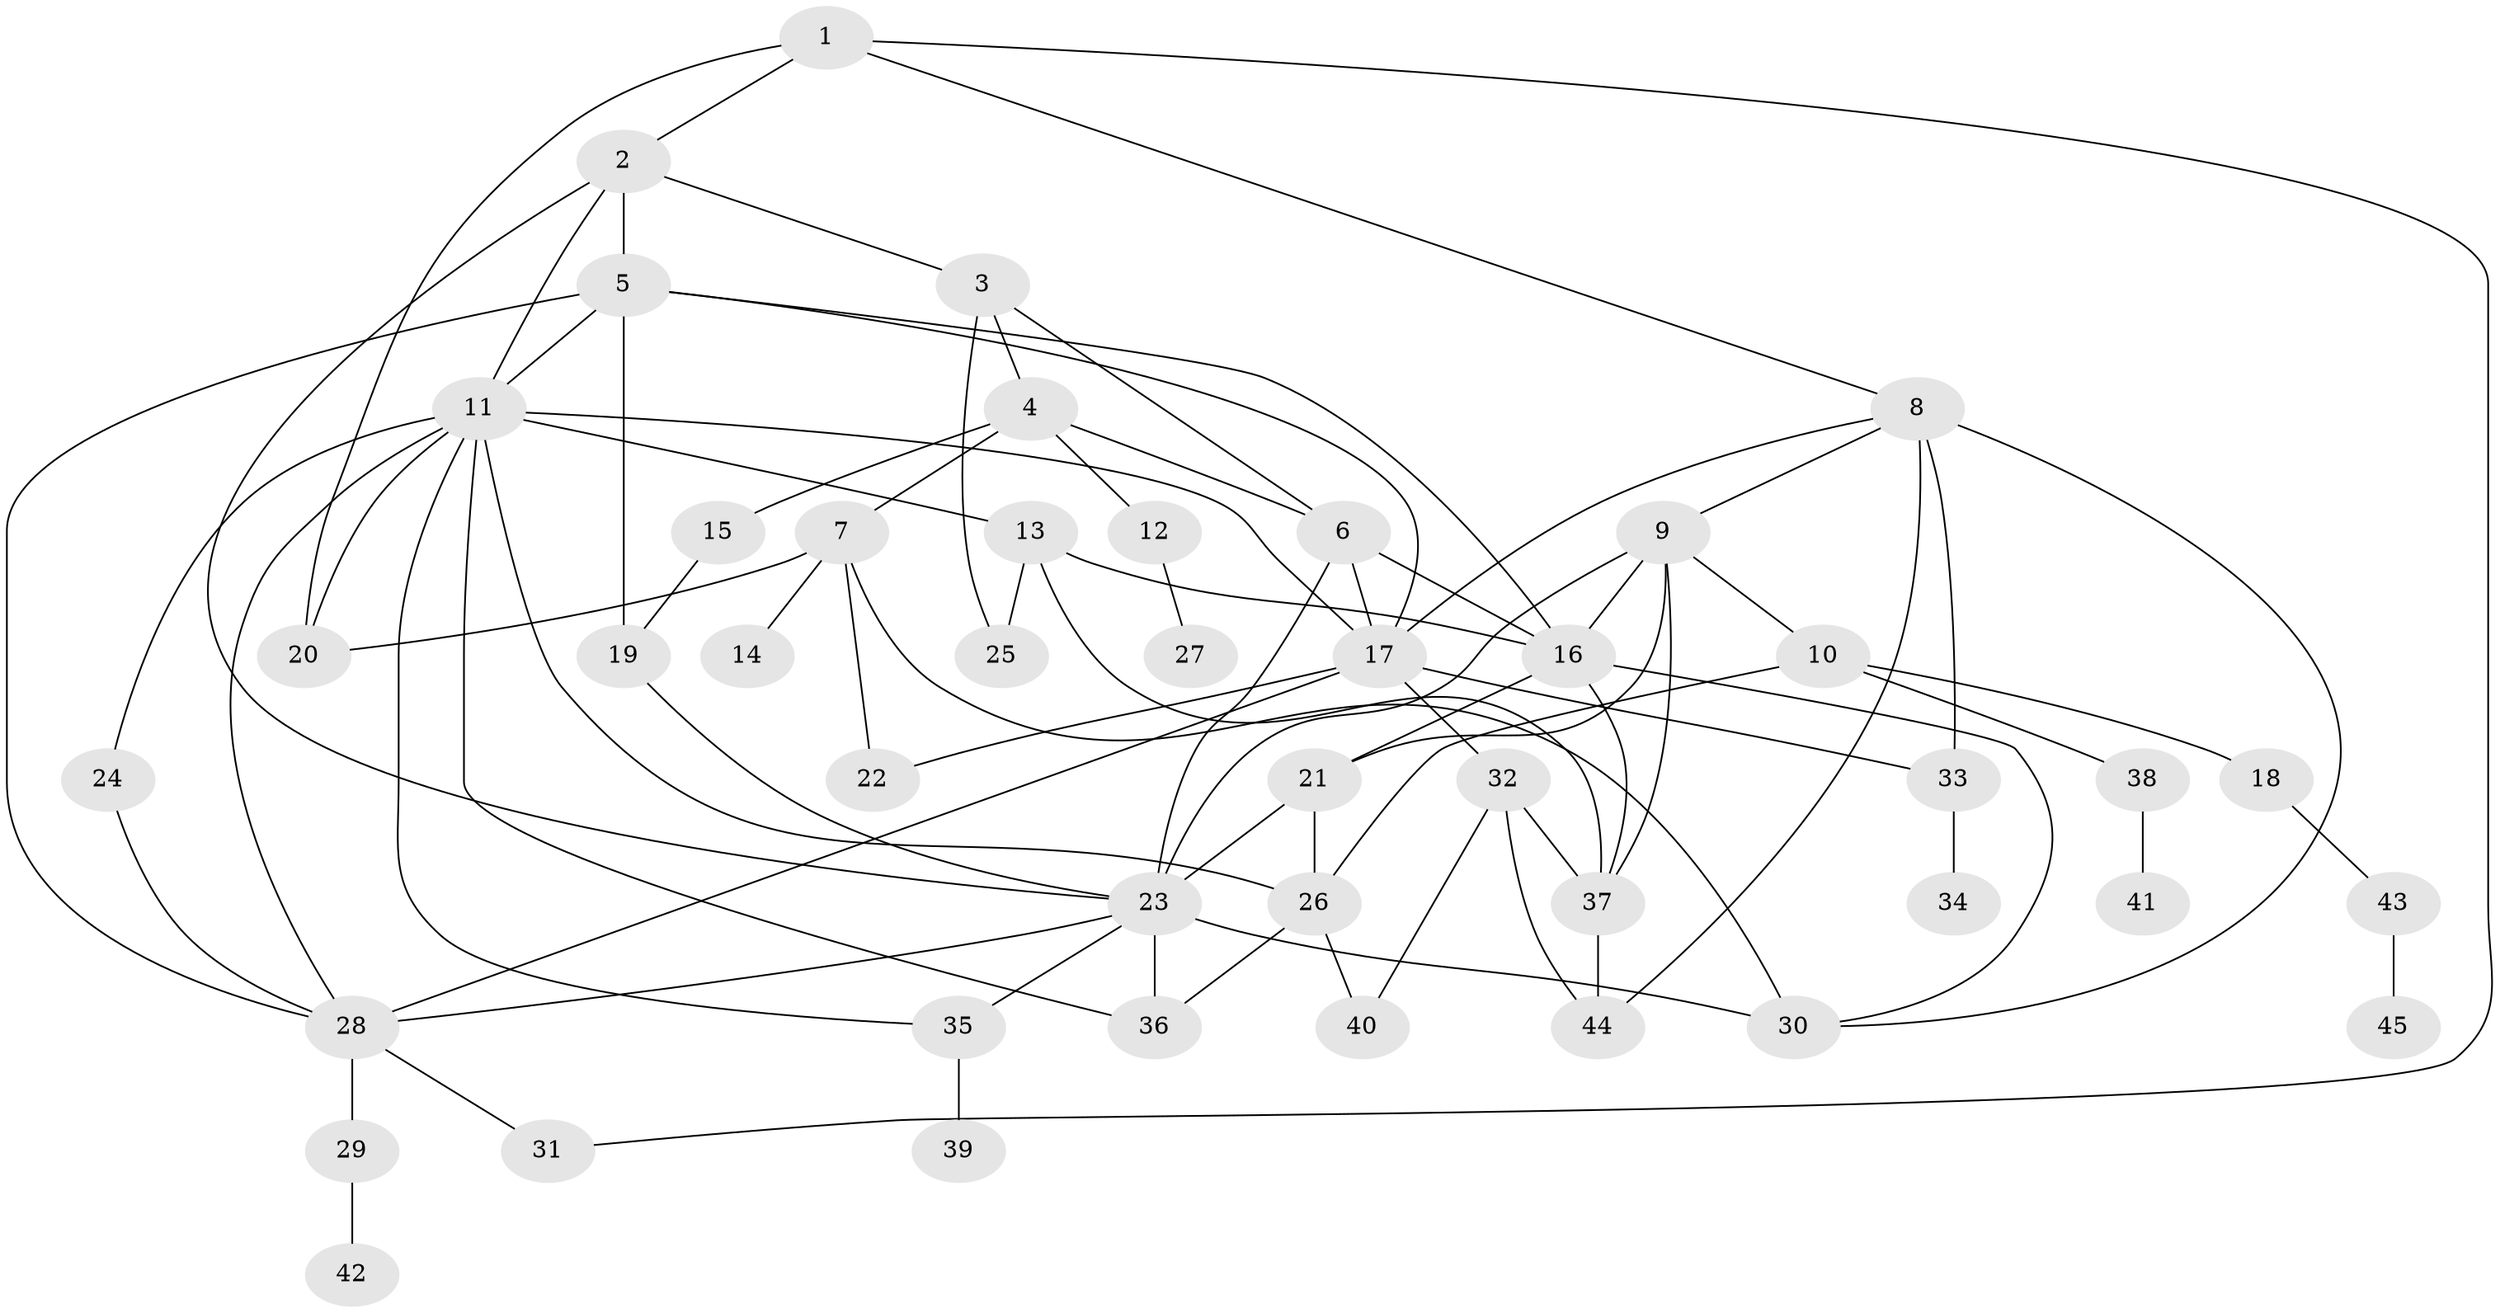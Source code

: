 // original degree distribution, {5: 0.041379310344827586, 4: 0.15172413793103448, 8: 0.013793103448275862, 3: 0.22758620689655173, 2: 0.33793103448275863, 1: 0.21379310344827587, 9: 0.006896551724137931, 7: 0.006896551724137931}
// Generated by graph-tools (version 1.1) at 2025/49/03/04/25 22:49:14]
// undirected, 45 vertices, 82 edges
graph export_dot {
  node [color=gray90,style=filled];
  1;
  2;
  3;
  4;
  5;
  6;
  7;
  8;
  9;
  10;
  11;
  12;
  13;
  14;
  15;
  16;
  17;
  18;
  19;
  20;
  21;
  22;
  23;
  24;
  25;
  26;
  27;
  28;
  29;
  30;
  31;
  32;
  33;
  34;
  35;
  36;
  37;
  38;
  39;
  40;
  41;
  42;
  43;
  44;
  45;
  1 -- 2 [weight=1.0];
  1 -- 8 [weight=1.0];
  1 -- 20 [weight=1.0];
  1 -- 31 [weight=1.0];
  2 -- 3 [weight=1.0];
  2 -- 5 [weight=3.0];
  2 -- 11 [weight=1.0];
  2 -- 23 [weight=1.0];
  3 -- 4 [weight=1.0];
  3 -- 6 [weight=1.0];
  3 -- 25 [weight=1.0];
  4 -- 6 [weight=1.0];
  4 -- 7 [weight=1.0];
  4 -- 12 [weight=1.0];
  4 -- 15 [weight=1.0];
  5 -- 11 [weight=1.0];
  5 -- 16 [weight=1.0];
  5 -- 17 [weight=1.0];
  5 -- 19 [weight=1.0];
  5 -- 28 [weight=1.0];
  6 -- 16 [weight=1.0];
  6 -- 17 [weight=1.0];
  6 -- 23 [weight=2.0];
  7 -- 14 [weight=1.0];
  7 -- 20 [weight=1.0];
  7 -- 22 [weight=1.0];
  7 -- 30 [weight=1.0];
  8 -- 9 [weight=1.0];
  8 -- 17 [weight=1.0];
  8 -- 30 [weight=1.0];
  8 -- 33 [weight=2.0];
  8 -- 44 [weight=1.0];
  9 -- 10 [weight=4.0];
  9 -- 16 [weight=1.0];
  9 -- 21 [weight=4.0];
  9 -- 23 [weight=2.0];
  9 -- 37 [weight=1.0];
  10 -- 18 [weight=1.0];
  10 -- 26 [weight=1.0];
  10 -- 38 [weight=1.0];
  11 -- 13 [weight=1.0];
  11 -- 17 [weight=1.0];
  11 -- 20 [weight=1.0];
  11 -- 24 [weight=1.0];
  11 -- 26 [weight=1.0];
  11 -- 28 [weight=1.0];
  11 -- 35 [weight=1.0];
  11 -- 36 [weight=1.0];
  12 -- 27 [weight=1.0];
  13 -- 16 [weight=2.0];
  13 -- 25 [weight=1.0];
  13 -- 37 [weight=2.0];
  15 -- 19 [weight=1.0];
  16 -- 21 [weight=1.0];
  16 -- 30 [weight=1.0];
  16 -- 37 [weight=1.0];
  17 -- 22 [weight=1.0];
  17 -- 28 [weight=1.0];
  17 -- 32 [weight=1.0];
  17 -- 33 [weight=2.0];
  18 -- 43 [weight=1.0];
  19 -- 23 [weight=1.0];
  21 -- 23 [weight=1.0];
  21 -- 26 [weight=1.0];
  23 -- 28 [weight=1.0];
  23 -- 30 [weight=2.0];
  23 -- 35 [weight=1.0];
  23 -- 36 [weight=1.0];
  24 -- 28 [weight=1.0];
  26 -- 36 [weight=1.0];
  26 -- 40 [weight=1.0];
  28 -- 29 [weight=1.0];
  28 -- 31 [weight=1.0];
  29 -- 42 [weight=1.0];
  32 -- 37 [weight=1.0];
  32 -- 40 [weight=1.0];
  32 -- 44 [weight=1.0];
  33 -- 34 [weight=1.0];
  35 -- 39 [weight=1.0];
  37 -- 44 [weight=1.0];
  38 -- 41 [weight=1.0];
  43 -- 45 [weight=1.0];
}
